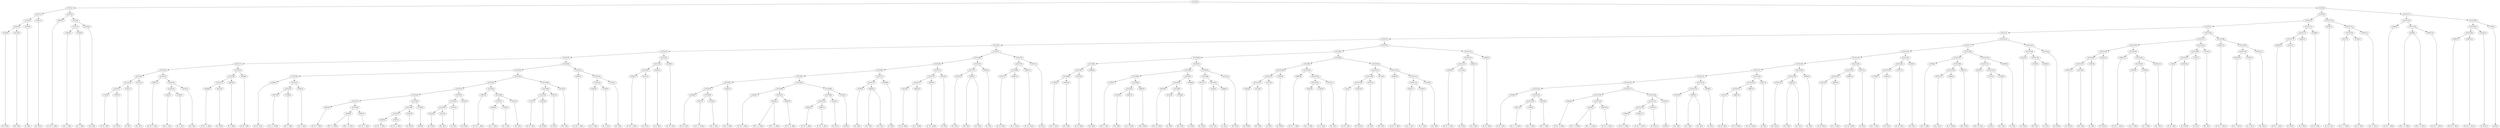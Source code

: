 digraph sample{
"L3202(0)"->"[D  Fis](0)"
"L4174(0)"->"[Fis  A](0)"
"L5222(4)"->"L3202(0)"
"L5222(4)"->"L4174(0)"
"L3167(0)"->"[D  A](0)"
"L5222(3)"->"L5222(4)"
"L5222(3)"->"L3167(0)"
"L3202(1)"->"[D  Fis](1)"
"L5222(2)"->"L5222(3)"
"L5222(2)"->"L3202(1)"
"L3087(0)"->"[E  Fis  G  A](0)"
"L4301(0)"->"[Cis  G  A](0)"
"L1283(0)"->"[E  G  A](0)"
"L5222(7)"->"L4301(0)"
"L5222(7)"->"L1283(0)"
"L4781(0)"->"[Cis  A](0)"
"L5222(6)"->"L5222(7)"
"L5222(6)"->"L4781(0)"
"L5222(5)"->"L3087(0)"
"L5222(5)"->"L5222(6)"
"L5222(1)"->"L5222(2)"
"L5222(1)"->"L5222(5)"
"L710(0)"->"[D  Fis  A](0)"
"L3202(2)"->"[D  Fis](2)"
"L5222(21)"->"L710(0)"
"L5222(21)"->"L3202(2)"
"L3167(1)"->"[D  A](1)"
"L5222(20)"->"L5222(21)"
"L5222(20)"->"L3167(1)"
"L4174(1)"->"[Fis  A](1)"
"L5222(19)"->"L5222(20)"
"L5222(19)"->"L4174(1)"
"L3087(1)"->"[E  Fis  G  A](1)"
"L4301(1)"->"[Cis  G  A](1)"
"L1283(1)"->"[E  G  A](1)"
"L5222(24)"->"L4301(1)"
"L5222(24)"->"L1283(1)"
"L4781(1)"->"[Cis  A](1)"
"L5222(23)"->"L5222(24)"
"L5222(23)"->"L4781(1)"
"L5222(22)"->"L3087(1)"
"L5222(22)"->"L5222(23)"
"L5222(18)"->"L5222(19)"
"L5222(18)"->"L5222(22)"
"L4504(0)"->"[D  Fis  G  A](0)"
"L4151(0)"->"[E  Fis](0)"
"L5222(27)"->"L4504(0)"
"L5222(27)"->"L4151(0)"
"L4833(0)"->"[D  A  B](0)"
"L5222(26)"->"L5222(27)"
"L5222(26)"->"L4833(0)"
"L4338(0)"->"[E  Fis  G](0)"
"L5222(25)"->"L5222(26)"
"L5222(25)"->"L4338(0)"
"L5222(17)"->"L5222(18)"
"L5222(17)"->"L5222(25)"
"L4338(1)"->"[E  Fis  G](1)"
"L3677(0)"->"[D  E  G  Gis](0)"
"L2784(0)"->"[Cis  E  A](0)"
"L5222(32)"->"L3677(0)"
"L5222(32)"->"L2784(0)"
"L4301(2)"->"[Cis  G  A](2)"
"L5222(31)"->"L5222(32)"
"L5222(31)"->"L4301(2)"
"L5222(30)"->"L4338(1)"
"L5222(30)"->"L5222(31)"
"L2943(0)"->"[D  Fis  G  B](0)"
"L4538(0)"->"[Fis  G  A  B](0)"
"L4538(0)"->"[Fis  G  A  B](1)"
"L3087(2)"->"[E  Fis  G  A](2)"
"L5222(38)"->"L4538(0)"
"L5222(38)"->"L3087(2)"
"L5222(37)"->"L2943(0)"
"L5222(37)"->"L5222(38)"
"L2943(1)"->"[D  Fis  G  B](1)"
"L3087(3)"->"[E  Fis  G  A](3)"
"L5222(41)"->"L2943(1)"
"L5222(41)"->"L3087(3)"
"L3202(3)"->"[D  Fis](3)"
"L5222(40)"->"L5222(41)"
"L5222(40)"->"L3202(3)"
"L2185(0)"->"[rest](0)"
"L5222(39)"->"L5222(40)"
"L5222(39)"->"L2185(0)"
"L5222(36)"->"L5222(37)"
"L5222(36)"->"L5222(39)"
"L3202(4)"->"[D  Fis](4)"
"L4174(2)"->"[Fis  A](2)"
"L5222(44)"->"L3202(4)"
"L5222(44)"->"L4174(2)"
"L3167(2)"->"[D  A](2)"
"L5222(43)"->"L5222(44)"
"L5222(43)"->"L3167(2)"
"L3202(5)"->"[D  Fis](5)"
"L5222(42)"->"L5222(43)"
"L5222(42)"->"L3202(5)"
"L5222(35)"->"L5222(36)"
"L5222(35)"->"L5222(42)"
"L3087(4)"->"[E  Fis  G  A](4)"
"L4301(3)"->"[Cis  G  A](3)"
"L1283(2)"->"[E  G  A](2)"
"L5222(47)"->"L4301(3)"
"L5222(47)"->"L1283(2)"
"L4781(2)"->"[Cis  A](2)"
"L5222(46)"->"L5222(47)"
"L5222(46)"->"L4781(2)"
"L5222(45)"->"L3087(4)"
"L5222(45)"->"L5222(46)"
"L5222(34)"->"L5222(35)"
"L5222(34)"->"L5222(45)"
"L710(1)"->"[D  Fis  A](1)"
"L3202(6)"->"[D  Fis](6)"
"L5222(50)"->"L710(1)"
"L5222(50)"->"L3202(6)"
"L3167(3)"->"[D  A](3)"
"L5222(49)"->"L5222(50)"
"L5222(49)"->"L3167(3)"
"L4174(3)"->"[Fis  A](3)"
"L5222(48)"->"L5222(49)"
"L5222(48)"->"L4174(3)"
"L5222(33)"->"L5222(34)"
"L5222(33)"->"L5222(48)"
"L5222(29)"->"L5222(30)"
"L5222(29)"->"L5222(33)"
"L3087(5)"->"[E  Fis  G  A](5)"
"L4301(4)"->"[Cis  G  A](4)"
"L1283(3)"->"[E  G  A](3)"
"L5222(53)"->"L4301(4)"
"L5222(53)"->"L1283(3)"
"L4781(3)"->"[Cis  A](3)"
"L5222(52)"->"L5222(53)"
"L5222(52)"->"L4781(3)"
"L5222(51)"->"L3087(5)"
"L5222(51)"->"L5222(52)"
"L5222(28)"->"L5222(29)"
"L5222(28)"->"L5222(51)"
"L5222(16)"->"L5222(17)"
"L5222(16)"->"L5222(28)"
"L4504(1)"->"[D  Fis  G  A](1)"
"L4151(1)"->"[E  Fis](1)"
"L5222(56)"->"L4504(1)"
"L5222(56)"->"L4151(1)"
"L4833(1)"->"[D  A  B](1)"
"L5222(55)"->"L5222(56)"
"L5222(55)"->"L4833(1)"
"L4338(2)"->"[E  Fis  G](2)"
"L5222(54)"->"L5222(55)"
"L5222(54)"->"L4338(2)"
"L5222(15)"->"L5222(16)"
"L5222(15)"->"L5222(54)"
"L4338(3)"->"[E  Fis  G](3)"
"L3677(1)"->"[D  E  G  Gis](1)"
"L2784(1)"->"[Cis  E  A](1)"
"L5222(64)"->"L3677(1)"
"L5222(64)"->"L2784(1)"
"L5222(63)"->"L4338(3)"
"L5222(63)"->"L5222(64)"
"L4301(5)"->"[Cis  G  A](5)"
"L5222(62)"->"L5222(63)"
"L5222(62)"->"L4301(5)"
"L2943(2)"->"[D  Fis  G  B](2)"
"L4538(1)"->"[Fis  G  A  B](2)"
"L4538(1)"->"[Fis  G  A  B](3)"
"L3087(6)"->"[E  Fis  G  A](6)"
"L5222(67)"->"L4538(1)"
"L5222(67)"->"L3087(6)"
"L5222(66)"->"L2943(2)"
"L5222(66)"->"L5222(67)"
"L2943(3)"->"[D  Fis  G  B](3)"
"L3087(7)"->"[E  Fis  G  A](7)"
"L5222(70)"->"L2943(3)"
"L5222(70)"->"L3087(7)"
"L3202(7)"->"[D  Fis](7)"
"L5222(69)"->"L5222(70)"
"L5222(69)"->"L3202(7)"
"L2185(1)"->"[rest](1)"
"L5222(68)"->"L5222(69)"
"L5222(68)"->"L2185(1)"
"L5222(65)"->"L5222(66)"
"L5222(65)"->"L5222(68)"
"L5222(61)"->"L5222(62)"
"L5222(61)"->"L5222(65)"
"L4781(4)"->"[Cis  A](4)"
"L4902(0)"->"[Cis  E](0)"
"L4902(0)"->"[Cis  E](1)"
"L5222(72)"->"L4781(4)"
"L5222(72)"->"L4902(0)"
"L2639(0)"->"[E  A](0)"
"L5222(71)"->"L5222(72)"
"L5222(71)"->"L2639(0)"
"L5222(60)"->"L5222(61)"
"L5222(60)"->"L5222(71)"
"L1611(0)"->"[D  Gis  B](0)"
"L4801(0)"->"[D  E  Gis](0)"
"L5222(75)"->"L1611(0)"
"L5222(75)"->"L4801(0)"
"L4897(0)"->"[E  Fis  Gis](0)"
"L5222(74)"->"L5222(75)"
"L5222(74)"->"L4897(0)"
"L3917(0)"->"[D  E](0)"
"L5222(73)"->"L5222(74)"
"L5222(73)"->"L3917(0)"
"L5222(59)"->"L5222(60)"
"L5222(59)"->"L5222(73)"
"L4781(5)"->"[Cis  A](5)"
"L4902(1)"->"[Cis  E](2)"
"L4902(1)"->"[Cis  E](3)"
"L5222(77)"->"L4781(5)"
"L5222(77)"->"L4902(1)"
"L2639(1)"->"[E  A](1)"
"L5222(76)"->"L5222(77)"
"L5222(76)"->"L2639(1)"
"L5222(58)"->"L5222(59)"
"L5222(58)"->"L5222(76)"
"L1611(1)"->"[D  Gis  B](1)"
"L4801(1)"->"[D  E  Gis](1)"
"L5222(80)"->"L1611(1)"
"L5222(80)"->"L4801(1)"
"L4897(1)"->"[E  Fis  Gis](1)"
"L5222(79)"->"L5222(80)"
"L5222(79)"->"L4897(1)"
"L3917(1)"->"[D  E](1)"
"L5222(78)"->"L5222(79)"
"L5222(78)"->"L3917(1)"
"L5222(57)"->"L5222(58)"
"L5222(57)"->"L5222(78)"
"L5222(14)"->"L5222(15)"
"L5222(14)"->"L5222(57)"
"L2784(2)"->"[Cis  E  A](2)"
"L4433(0)"->"[Cis  D](0)"
"L5222(86)"->"L2784(2)"
"L5222(86)"->"L4433(0)"
"L2937(0)"->"[D  Fis  B](0)"
"L5222(85)"->"L5222(86)"
"L5222(85)"->"L2937(0)"
"L4828(0)"->"[Cis  B](0)"
"L5222(84)"->"L5222(85)"
"L5222(84)"->"L4828(0)"
"L2784(3)"->"[Cis  E  A](3)"
"L4781(6)"->"[Cis  A](6)"
"L4801(2)"->"[D  E  Gis](2)"
"L5222(91)"->"L4781(6)"
"L5222(91)"->"L4801(2)"
"L4861(0)"->"[Fis  Gis](0)"
"L5222(90)"->"L5222(91)"
"L5222(90)"->"L4861(0)"
"L5222(89)"->"L2784(3)"
"L5222(89)"->"L5222(90)"
"L4079(0)"->"[Cis  Gis  A](0)"
"L3131(0)"->"[A  B](0)"
"L3334(0)"->"[Fis  G](0)"
"L5222(94)"->"L3131(0)"
"L5222(94)"->"L3334(0)"
"L5222(93)"->"L4079(0)"
"L5222(93)"->"L5222(94)"
"L4009(0)"->"[G  A](0)"
"L5222(92)"->"L5222(93)"
"L5222(92)"->"L4009(0)"
"L5222(88)"->"L5222(89)"
"L5222(88)"->"L5222(92)"
"L4151(2)"->"[E  Fis](2)"
"L3334(1)"->"[Fis  G](1)"
"L4009(1)"->"[G  A](1)"
"L5222(97)"->"L3334(1)"
"L5222(97)"->"L4009(1)"
"L5222(96)"->"L4151(2)"
"L5222(96)"->"L5222(97)"
"L4151(3)"->"[E  Fis](3)"
"L5222(95)"->"L5222(96)"
"L5222(95)"->"L4151(3)"
"L5222(87)"->"L5222(88)"
"L5222(87)"->"L5222(95)"
"L5222(83)"->"L5222(84)"
"L5222(83)"->"L5222(87)"
"L3202(8)"->"[D  Fis](8)"
"L4174(4)"->"[Fis  A](4)"
"L5222(102)"->"L3202(8)"
"L5222(102)"->"L4174(4)"
"L3167(4)"->"[D  A](4)"
"L5222(101)"->"L5222(102)"
"L5222(101)"->"L3167(4)"
"L3202(9)"->"[D  Fis](9)"
"L5222(100)"->"L5222(101)"
"L5222(100)"->"L3202(9)"
"L3087(8)"->"[E  Fis  G  A](8)"
"L4301(6)"->"[Cis  G  A](6)"
"L1283(4)"->"[E  G  A](4)"
"L5222(105)"->"L4301(6)"
"L5222(105)"->"L1283(4)"
"L4781(7)"->"[Cis  A](7)"
"L5222(104)"->"L5222(105)"
"L5222(104)"->"L4781(7)"
"L5222(103)"->"L3087(8)"
"L5222(103)"->"L5222(104)"
"L5222(99)"->"L5222(100)"
"L5222(99)"->"L5222(103)"
"L710(2)"->"[D  Fis  A](2)"
"L3202(10)"->"[D  Fis](10)"
"L5222(109)"->"L710(2)"
"L5222(109)"->"L3202(10)"
"L3167(5)"->"[D  A](5)"
"L5222(108)"->"L5222(109)"
"L5222(108)"->"L3167(5)"
"L4174(5)"->"[Fis  A](5)"
"L5222(107)"->"L5222(108)"
"L5222(107)"->"L4174(5)"
"L3087(9)"->"[E  Fis  G  A](9)"
"L4301(7)"->"[Cis  G  A](7)"
"L1283(5)"->"[E  G  A](5)"
"L5222(112)"->"L4301(7)"
"L5222(112)"->"L1283(5)"
"L4781(8)"->"[Cis  A](8)"
"L5222(111)"->"L5222(112)"
"L5222(111)"->"L4781(8)"
"L5222(110)"->"L3087(9)"
"L5222(110)"->"L5222(111)"
"L5222(106)"->"L5222(107)"
"L5222(106)"->"L5222(110)"
"L5222(98)"->"L5222(99)"
"L5222(98)"->"L5222(106)"
"L5222(82)"->"L5222(83)"
"L5222(82)"->"L5222(98)"
"L4504(2)"->"[D  Fis  G  A](2)"
"L4151(4)"->"[E  Fis](4)"
"L5222(115)"->"L4504(2)"
"L5222(115)"->"L4151(4)"
"L4833(2)"->"[D  A  B](2)"
"L5222(114)"->"L5222(115)"
"L5222(114)"->"L4833(2)"
"L4338(4)"->"[E  Fis  G](4)"
"L5222(113)"->"L5222(114)"
"L5222(113)"->"L4338(4)"
"L5222(81)"->"L5222(82)"
"L5222(81)"->"L5222(113)"
"L5222(13)"->"L5222(14)"
"L5222(13)"->"L5222(81)"
"L4338(5)"->"[E  Fis  G](5)"
"L3677(2)"->"[D  E  G  Gis](2)"
"L2784(4)"->"[Cis  E  A](4)"
"L5222(126)"->"L3677(2)"
"L5222(126)"->"L2784(4)"
"L4301(8)"->"[Cis  G  A](8)"
"L5222(125)"->"L5222(126)"
"L5222(125)"->"L4301(8)"
"L5222(124)"->"L4338(5)"
"L5222(124)"->"L5222(125)"
"L2943(4)"->"[D  Fis  G  B](4)"
"L4538(2)"->"[Fis  G  A  B](4)"
"L4538(2)"->"[Fis  G  A  B](5)"
"L3087(10)"->"[E  Fis  G  A](10)"
"L5222(129)"->"L4538(2)"
"L5222(129)"->"L3087(10)"
"L5222(128)"->"L2943(4)"
"L5222(128)"->"L5222(129)"
"L2943(5)"->"[D  Fis  G  B](5)"
"L3087(11)"->"[E  Fis  G  A](11)"
"L5222(132)"->"L2943(5)"
"L5222(132)"->"L3087(11)"
"L3202(11)"->"[D  Fis](11)"
"L5222(131)"->"L5222(132)"
"L5222(131)"->"L3202(11)"
"L2185(2)"->"[rest](2)"
"L5222(130)"->"L5222(131)"
"L5222(130)"->"L2185(2)"
"L5222(127)"->"L5222(128)"
"L5222(127)"->"L5222(130)"
"L5222(123)"->"L5222(124)"
"L5222(123)"->"L5222(127)"
"L4781(9)"->"[Cis  A](9)"
"L4902(2)"->"[Cis  E](4)"
"L4902(2)"->"[Cis  E](5)"
"L5222(134)"->"L4781(9)"
"L5222(134)"->"L4902(2)"
"L2639(2)"->"[E  A](2)"
"L5222(133)"->"L5222(134)"
"L5222(133)"->"L2639(2)"
"L5222(122)"->"L5222(123)"
"L5222(122)"->"L5222(133)"
"L1611(2)"->"[D  Gis  B](2)"
"L4801(3)"->"[D  E  Gis](3)"
"L5222(137)"->"L1611(2)"
"L5222(137)"->"L4801(3)"
"L4897(2)"->"[E  Fis  Gis](2)"
"L5222(136)"->"L5222(137)"
"L5222(136)"->"L4897(2)"
"L3917(2)"->"[D  E](2)"
"L5222(135)"->"L5222(136)"
"L5222(135)"->"L3917(2)"
"L5222(121)"->"L5222(122)"
"L5222(121)"->"L5222(135)"
"L4781(10)"->"[Cis  A](10)"
"L4902(3)"->"[Cis  E](6)"
"L4902(3)"->"[Cis  E](7)"
"L5222(139)"->"L4781(10)"
"L5222(139)"->"L4902(3)"
"L2639(3)"->"[E  A](3)"
"L5222(138)"->"L5222(139)"
"L5222(138)"->"L2639(3)"
"L5222(120)"->"L5222(121)"
"L5222(120)"->"L5222(138)"
"L1611(3)"->"[D  Gis  B](3)"
"L4801(4)"->"[D  E  Gis](4)"
"L5222(142)"->"L1611(3)"
"L5222(142)"->"L4801(4)"
"L4897(3)"->"[E  Fis  Gis](3)"
"L5222(141)"->"L5222(142)"
"L5222(141)"->"L4897(3)"
"L3917(3)"->"[D  E](3)"
"L5222(140)"->"L5222(141)"
"L5222(140)"->"L3917(3)"
"L5222(119)"->"L5222(120)"
"L5222(119)"->"L5222(140)"
"L2784(5)"->"[Cis  E  A](5)"
"L4433(1)"->"[Cis  D](1)"
"L5222(145)"->"L2784(5)"
"L5222(145)"->"L4433(1)"
"L2937(1)"->"[D  Fis  B](1)"
"L5222(144)"->"L5222(145)"
"L5222(144)"->"L2937(1)"
"L4828(1)"->"[Cis  B](1)"
"L5222(143)"->"L5222(144)"
"L5222(143)"->"L4828(1)"
"L5222(118)"->"L5222(119)"
"L5222(118)"->"L5222(143)"
"L2784(6)"->"[Cis  E  A](6)"
"L4781(11)"->"[Cis  A](11)"
"L4801(5)"->"[D  E  Gis](5)"
"L5222(149)"->"L4781(11)"
"L5222(149)"->"L4801(5)"
"L4861(1)"->"[Fis  Gis](1)"
"L5222(148)"->"L5222(149)"
"L5222(148)"->"L4861(1)"
"L5222(147)"->"L2784(6)"
"L5222(147)"->"L5222(148)"
"L4079(1)"->"[Cis  Gis  A](1)"
"L3131(1)"->"[A  B](1)"
"L3334(2)"->"[Fis  G](2)"
"L5222(152)"->"L3131(1)"
"L5222(152)"->"L3334(2)"
"L5222(151)"->"L4079(1)"
"L5222(151)"->"L5222(152)"
"L4009(2)"->"[G  A](2)"
"L5222(150)"->"L5222(151)"
"L5222(150)"->"L4009(2)"
"L5222(146)"->"L5222(147)"
"L5222(146)"->"L5222(150)"
"L5222(117)"->"L5222(118)"
"L5222(117)"->"L5222(146)"
"L4151(5)"->"[E  Fis](5)"
"L3334(3)"->"[Fis  G](3)"
"L4009(3)"->"[G  A](3)"
"L5222(155)"->"L3334(3)"
"L5222(155)"->"L4009(3)"
"L5222(154)"->"L4151(5)"
"L5222(154)"->"L5222(155)"
"L4151(6)"->"[E  Fis](6)"
"L5222(153)"->"L5222(154)"
"L5222(153)"->"L4151(6)"
"L5222(116)"->"L5222(117)"
"L5222(116)"->"L5222(153)"
"L5222(12)"->"L5222(13)"
"L5222(12)"->"L5222(116)"
"L3202(12)"->"[D  Fis](12)"
"L4174(6)"->"[Fis  A](6)"
"L5222(161)"->"L3202(12)"
"L5222(161)"->"L4174(6)"
"L3167(6)"->"[D  A](6)"
"L5222(160)"->"L5222(161)"
"L5222(160)"->"L3167(6)"
"L3202(13)"->"[D  Fis](13)"
"L5222(159)"->"L5222(160)"
"L5222(159)"->"L3202(13)"
"L3087(12)"->"[E  Fis  G  A](12)"
"L4301(9)"->"[Cis  G  A](9)"
"L1283(6)"->"[E  G  A](6)"
"L5222(164)"->"L4301(9)"
"L5222(164)"->"L1283(6)"
"L4781(12)"->"[Cis  A](12)"
"L5222(163)"->"L5222(164)"
"L5222(163)"->"L4781(12)"
"L5222(162)"->"L3087(12)"
"L5222(162)"->"L5222(163)"
"L5222(158)"->"L5222(159)"
"L5222(158)"->"L5222(162)"
"L710(3)"->"[D  Fis  A](3)"
"L3202(14)"->"[D  Fis](14)"
"L5222(167)"->"L710(3)"
"L5222(167)"->"L3202(14)"
"L3167(7)"->"[D  A](7)"
"L5222(166)"->"L5222(167)"
"L5222(166)"->"L3167(7)"
"L4174(7)"->"[Fis  A](7)"
"L5222(165)"->"L5222(166)"
"L5222(165)"->"L4174(7)"
"L5222(157)"->"L5222(158)"
"L5222(157)"->"L5222(165)"
"L3087(13)"->"[E  Fis  G  A](13)"
"L4301(10)"->"[Cis  G  A](10)"
"L1283(7)"->"[E  G  A](7)"
"L5222(170)"->"L4301(10)"
"L5222(170)"->"L1283(7)"
"L4781(13)"->"[Cis  A](13)"
"L5222(169)"->"L5222(170)"
"L5222(169)"->"L4781(13)"
"L5222(168)"->"L3087(13)"
"L5222(168)"->"L5222(169)"
"L5222(156)"->"L5222(157)"
"L5222(156)"->"L5222(168)"
"L5222(11)"->"L5222(12)"
"L5222(11)"->"L5222(156)"
"L4504(3)"->"[D  Fis  G  A](3)"
"L4151(7)"->"[E  Fis](7)"
"L5222(173)"->"L4504(3)"
"L5222(173)"->"L4151(7)"
"L4833(3)"->"[D  A  B](3)"
"L5222(172)"->"L5222(173)"
"L5222(172)"->"L4833(3)"
"L4338(6)"->"[E  Fis  G](6)"
"L5222(171)"->"L5222(172)"
"L5222(171)"->"L4338(6)"
"L5222(10)"->"L5222(11)"
"L5222(10)"->"L5222(171)"
"L4338(7)"->"[E  Fis  G](7)"
"L3677(3)"->"[D  E  G  Gis](3)"
"L2784(7)"->"[Cis  E  A](7)"
"L5222(176)"->"L3677(3)"
"L5222(176)"->"L2784(7)"
"L4301(11)"->"[Cis  G  A](11)"
"L5222(175)"->"L5222(176)"
"L5222(175)"->"L4301(11)"
"L5222(174)"->"L4338(7)"
"L5222(174)"->"L5222(175)"
"L5222(9)"->"L5222(10)"
"L5222(9)"->"L5222(174)"
"L2943(6)"->"[D  Fis  G  B](6)"
"L4538(3)"->"[Fis  G  A  B](6)"
"L4538(3)"->"[Fis  G  A  B](7)"
"L3087(14)"->"[E  Fis  G  A](14)"
"L5222(179)"->"L4538(3)"
"L5222(179)"->"L3087(14)"
"L5222(178)"->"L2943(6)"
"L5222(178)"->"L5222(179)"
"L2943(7)"->"[D  Fis  G  B](7)"
"L3087(15)"->"[E  Fis  G  A](15)"
"L5222(182)"->"L2943(7)"
"L5222(182)"->"L3087(15)"
"L3202(15)"->"[D  Fis](15)"
"L5222(181)"->"L5222(182)"
"L5222(181)"->"L3202(15)"
"L2185(3)"->"[rest](3)"
"L5222(180)"->"L5222(181)"
"L5222(180)"->"L2185(3)"
"L5222(177)"->"L5222(178)"
"L5222(177)"->"L5222(180)"
"L5222(8)"->"L5222(9)"
"L5222(8)"->"L5222(177)"
"L5222(0)"->"L5222(1)"
"L5222(0)"->"L5222(8)"
{rank = min; "L5222(0)"}
{rank = same; "L5222(1)"; "L5222(8)";}
{rank = same; "L5222(2)"; "L5222(5)"; "L5222(9)"; "L5222(177)";}
{rank = same; "L5222(3)"; "L3202(1)"; "L3087(0)"; "L5222(6)"; "L5222(10)"; "L5222(174)"; "L5222(178)"; "L5222(180)";}
{rank = same; "L5222(4)"; "L3167(0)"; "L5222(7)"; "L4781(0)"; "L5222(11)"; "L5222(171)"; "L4338(7)"; "L5222(175)"; "L2943(6)"; "L5222(179)"; "L5222(181)"; "L2185(3)";}
{rank = same; "L3202(0)"; "L4174(0)"; "L4301(0)"; "L1283(0)"; "L5222(12)"; "L5222(156)"; "L5222(172)"; "L4338(6)"; "L5222(176)"; "L4301(11)"; "L4538(3)"; "L3087(14)"; "L5222(182)"; "L3202(15)";}
{rank = same; "L5222(13)"; "L5222(116)"; "L5222(157)"; "L5222(168)"; "L5222(173)"; "L4833(3)"; "L3677(3)"; "L2784(7)"; "L2943(7)"; "L3087(15)";}
{rank = same; "L5222(14)"; "L5222(81)"; "L5222(117)"; "L5222(153)"; "L5222(158)"; "L5222(165)"; "L3087(13)"; "L5222(169)"; "L4504(3)"; "L4151(7)";}
{rank = same; "L5222(15)"; "L5222(57)"; "L5222(82)"; "L5222(113)"; "L5222(118)"; "L5222(146)"; "L5222(154)"; "L4151(6)"; "L5222(159)"; "L5222(162)"; "L5222(166)"; "L4174(7)"; "L5222(170)"; "L4781(13)";}
{rank = same; "L5222(16)"; "L5222(54)"; "L5222(58)"; "L5222(78)"; "L5222(83)"; "L5222(98)"; "L5222(114)"; "L4338(4)"; "L5222(119)"; "L5222(143)"; "L5222(147)"; "L5222(150)"; "L4151(5)"; "L5222(155)"; "L5222(160)"; "L3202(13)"; "L3087(12)"; "L5222(163)"; "L5222(167)"; "L3167(7)"; "L4301(10)"; "L1283(7)";}
{rank = same; "L5222(17)"; "L5222(28)"; "L5222(55)"; "L4338(2)"; "L5222(59)"; "L5222(76)"; "L5222(79)"; "L3917(1)"; "L5222(84)"; "L5222(87)"; "L5222(99)"; "L5222(106)"; "L5222(115)"; "L4833(2)"; "L5222(120)"; "L5222(140)"; "L5222(144)"; "L4828(1)"; "L2784(6)"; "L5222(148)"; "L5222(151)"; "L4009(2)"; "L3334(3)"; "L4009(3)"; "L5222(161)"; "L3167(6)"; "L5222(164)"; "L4781(12)"; "L710(3)"; "L3202(14)";}
{rank = same; "L5222(18)"; "L5222(25)"; "L5222(29)"; "L5222(51)"; "L5222(56)"; "L4833(1)"; "L5222(60)"; "L5222(73)"; "L5222(77)"; "L2639(1)"; "L5222(80)"; "L4897(1)"; "L5222(85)"; "L4828(0)"; "L5222(88)"; "L5222(95)"; "L5222(100)"; "L5222(103)"; "L5222(107)"; "L5222(110)"; "L4504(2)"; "L4151(4)"; "L5222(121)"; "L5222(138)"; "L5222(141)"; "L3917(3)"; "L5222(145)"; "L2937(1)"; "L5222(149)"; "L4861(1)"; "L4079(1)"; "L5222(152)"; "L3202(12)"; "L4174(6)"; "L4301(9)"; "L1283(6)";}
{rank = same; "L5222(19)"; "L5222(22)"; "L5222(26)"; "L4338(0)"; "L5222(30)"; "L5222(33)"; "L3087(5)"; "L5222(52)"; "L4504(1)"; "L4151(1)"; "L5222(61)"; "L5222(71)"; "L5222(74)"; "L3917(0)"; "L4781(5)"; "L4902(1)"; "L1611(1)"; "L4801(1)"; "L5222(86)"; "L2937(0)"; "L5222(89)"; "L5222(92)"; "L5222(96)"; "L4151(3)"; "L5222(101)"; "L3202(9)"; "L3087(8)"; "L5222(104)"; "L5222(108)"; "L4174(5)"; "L3087(9)"; "L5222(111)"; "L5222(122)"; "L5222(135)"; "L5222(139)"; "L2639(3)"; "L5222(142)"; "L4897(3)"; "L2784(5)"; "L4433(1)"; "L4781(11)"; "L4801(5)"; "L3131(1)"; "L3334(2)";}
{rank = same; "L5222(20)"; "L4174(1)"; "L3087(1)"; "L5222(23)"; "L5222(27)"; "L4833(0)"; "L4338(1)"; "L5222(31)"; "L5222(34)"; "L5222(48)"; "L5222(53)"; "L4781(3)"; "L5222(62)"; "L5222(65)"; "L5222(72)"; "L2639(0)"; "L5222(75)"; "L4897(0)"; "L2784(2)"; "L4433(0)"; "L2784(3)"; "L5222(90)"; "L5222(93)"; "L4009(0)"; "L4151(2)"; "L5222(97)"; "L5222(102)"; "L3167(4)"; "L5222(105)"; "L4781(7)"; "L5222(109)"; "L3167(5)"; "L5222(112)"; "L4781(8)"; "L5222(123)"; "L5222(133)"; "L5222(136)"; "L3917(2)"; "L4781(10)"; "L4902(3)"; "L1611(3)"; "L4801(4)";}
{rank = same; "L5222(21)"; "L3167(1)"; "L5222(24)"; "L4781(1)"; "L4504(0)"; "L4151(0)"; "L5222(32)"; "L4301(2)"; "L5222(35)"; "L5222(45)"; "L5222(49)"; "L4174(3)"; "L4301(4)"; "L1283(3)"; "L5222(63)"; "L4301(5)"; "L5222(66)"; "L5222(68)"; "L4781(4)"; "L4902(0)"; "L1611(0)"; "L4801(0)"; "L5222(91)"; "L4861(0)"; "L4079(0)"; "L5222(94)"; "L3334(1)"; "L4009(1)"; "L3202(8)"; "L4174(4)"; "L4301(6)"; "L1283(4)"; "L710(2)"; "L3202(10)"; "L4301(7)"; "L1283(5)"; "L5222(124)"; "L5222(127)"; "L5222(134)"; "L2639(2)"; "L5222(137)"; "L4897(2)";}
{rank = same; "L710(0)"; "L3202(2)"; "L4301(1)"; "L1283(1)"; "L3677(0)"; "L2784(0)"; "L5222(36)"; "L5222(42)"; "L3087(4)"; "L5222(46)"; "L5222(50)"; "L3167(3)"; "L4338(3)"; "L5222(64)"; "L2943(2)"; "L5222(67)"; "L5222(69)"; "L2185(1)"; "L4781(6)"; "L4801(2)"; "L3131(0)"; "L3334(0)"; "L4338(5)"; "L5222(125)"; "L5222(128)"; "L5222(130)"; "L4781(9)"; "L4902(2)"; "L1611(2)"; "L4801(3)";}
{rank = same; "L5222(37)"; "L5222(39)"; "L5222(43)"; "L3202(5)"; "L5222(47)"; "L4781(2)"; "L710(1)"; "L3202(6)"; "L3677(1)"; "L2784(1)"; "L4538(1)"; "L3087(6)"; "L5222(70)"; "L3202(7)"; "L5222(126)"; "L4301(8)"; "L2943(4)"; "L5222(129)"; "L5222(131)"; "L2185(2)";}
{rank = same; "L2943(0)"; "L5222(38)"; "L5222(40)"; "L2185(0)"; "L5222(44)"; "L3167(2)"; "L4301(3)"; "L1283(2)"; "L2943(3)"; "L3087(7)"; "L3677(2)"; "L2784(4)"; "L4538(2)"; "L3087(10)"; "L5222(132)"; "L3202(11)";}
{rank = same; "L4538(0)"; "L3087(2)"; "L5222(41)"; "L3202(3)"; "L3202(4)"; "L4174(2)"; "L2943(5)"; "L3087(11)";}
{rank = same; "L2943(1)"; "L3087(3)";}
{rank = max; "[A  B](0)"; "[A  B](1)"; "[Cis  A](0)"; "[Cis  A](1)"; "[Cis  A](10)"; "[Cis  A](11)"; "[Cis  A](12)"; "[Cis  A](13)"; "[Cis  A](2)"; "[Cis  A](3)"; "[Cis  A](4)"; "[Cis  A](5)"; "[Cis  A](6)"; "[Cis  A](7)"; "[Cis  A](8)"; "[Cis  A](9)"; "[Cis  B](0)"; "[Cis  B](1)"; "[Cis  D](0)"; "[Cis  D](1)"; "[Cis  E  A](0)"; "[Cis  E  A](1)"; "[Cis  E  A](2)"; "[Cis  E  A](3)"; "[Cis  E  A](4)"; "[Cis  E  A](5)"; "[Cis  E  A](6)"; "[Cis  E  A](7)"; "[Cis  E](0)"; "[Cis  E](1)"; "[Cis  E](2)"; "[Cis  E](3)"; "[Cis  E](4)"; "[Cis  E](5)"; "[Cis  E](6)"; "[Cis  E](7)"; "[Cis  G  A](0)"; "[Cis  G  A](1)"; "[Cis  G  A](10)"; "[Cis  G  A](11)"; "[Cis  G  A](2)"; "[Cis  G  A](3)"; "[Cis  G  A](4)"; "[Cis  G  A](5)"; "[Cis  G  A](6)"; "[Cis  G  A](7)"; "[Cis  G  A](8)"; "[Cis  G  A](9)"; "[Cis  Gis  A](0)"; "[Cis  Gis  A](1)"; "[D  A  B](0)"; "[D  A  B](1)"; "[D  A  B](2)"; "[D  A  B](3)"; "[D  A](0)"; "[D  A](1)"; "[D  A](2)"; "[D  A](3)"; "[D  A](4)"; "[D  A](5)"; "[D  A](6)"; "[D  A](7)"; "[D  E  G  Gis](0)"; "[D  E  G  Gis](1)"; "[D  E  G  Gis](2)"; "[D  E  G  Gis](3)"; "[D  E  Gis](0)"; "[D  E  Gis](1)"; "[D  E  Gis](2)"; "[D  E  Gis](3)"; "[D  E  Gis](4)"; "[D  E  Gis](5)"; "[D  E](0)"; "[D  E](1)"; "[D  E](2)"; "[D  E](3)"; "[D  Fis  A](0)"; "[D  Fis  A](1)"; "[D  Fis  A](2)"; "[D  Fis  A](3)"; "[D  Fis  B](0)"; "[D  Fis  B](1)"; "[D  Fis  G  A](0)"; "[D  Fis  G  A](1)"; "[D  Fis  G  A](2)"; "[D  Fis  G  A](3)"; "[D  Fis  G  B](0)"; "[D  Fis  G  B](1)"; "[D  Fis  G  B](2)"; "[D  Fis  G  B](3)"; "[D  Fis  G  B](4)"; "[D  Fis  G  B](5)"; "[D  Fis  G  B](6)"; "[D  Fis  G  B](7)"; "[D  Fis](0)"; "[D  Fis](1)"; "[D  Fis](10)"; "[D  Fis](11)"; "[D  Fis](12)"; "[D  Fis](13)"; "[D  Fis](14)"; "[D  Fis](15)"; "[D  Fis](2)"; "[D  Fis](3)"; "[D  Fis](4)"; "[D  Fis](5)"; "[D  Fis](6)"; "[D  Fis](7)"; "[D  Fis](8)"; "[D  Fis](9)"; "[D  Gis  B](0)"; "[D  Gis  B](1)"; "[D  Gis  B](2)"; "[D  Gis  B](3)"; "[E  A](0)"; "[E  A](1)"; "[E  A](2)"; "[E  A](3)"; "[E  Fis  G  A](0)"; "[E  Fis  G  A](1)"; "[E  Fis  G  A](10)"; "[E  Fis  G  A](11)"; "[E  Fis  G  A](12)"; "[E  Fis  G  A](13)"; "[E  Fis  G  A](14)"; "[E  Fis  G  A](15)"; "[E  Fis  G  A](2)"; "[E  Fis  G  A](3)"; "[E  Fis  G  A](4)"; "[E  Fis  G  A](5)"; "[E  Fis  G  A](6)"; "[E  Fis  G  A](7)"; "[E  Fis  G  A](8)"; "[E  Fis  G  A](9)"; "[E  Fis  G](0)"; "[E  Fis  G](1)"; "[E  Fis  G](2)"; "[E  Fis  G](3)"; "[E  Fis  G](4)"; "[E  Fis  G](5)"; "[E  Fis  G](6)"; "[E  Fis  G](7)"; "[E  Fis  Gis](0)"; "[E  Fis  Gis](1)"; "[E  Fis  Gis](2)"; "[E  Fis  Gis](3)"; "[E  Fis](0)"; "[E  Fis](1)"; "[E  Fis](2)"; "[E  Fis](3)"; "[E  Fis](4)"; "[E  Fis](5)"; "[E  Fis](6)"; "[E  Fis](7)"; "[E  G  A](0)"; "[E  G  A](1)"; "[E  G  A](2)"; "[E  G  A](3)"; "[E  G  A](4)"; "[E  G  A](5)"; "[E  G  A](6)"; "[E  G  A](7)"; "[Fis  A](0)"; "[Fis  A](1)"; "[Fis  A](2)"; "[Fis  A](3)"; "[Fis  A](4)"; "[Fis  A](5)"; "[Fis  A](6)"; "[Fis  A](7)"; "[Fis  G  A  B](0)"; "[Fis  G  A  B](1)"; "[Fis  G  A  B](2)"; "[Fis  G  A  B](3)"; "[Fis  G  A  B](4)"; "[Fis  G  A  B](5)"; "[Fis  G  A  B](6)"; "[Fis  G  A  B](7)"; "[Fis  G](0)"; "[Fis  G](1)"; "[Fis  G](2)"; "[Fis  G](3)"; "[Fis  Gis](0)"; "[Fis  Gis](1)"; "[G  A](0)"; "[G  A](1)"; "[G  A](2)"; "[G  A](3)"; "[rest](0)"; "[rest](1)"; "[rest](2)"; "[rest](3)";}
}